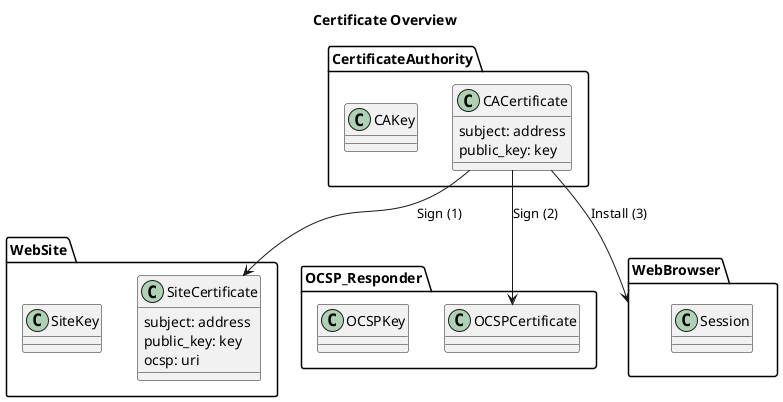 @startuml
title Certificate Overview
package CertificateAuthority {
    class CACertificate {
        subject: address
        public_key: key
    }
    class CAKey

}

package WebSite {
    class SiteCertificate {
        subject: address
        public_key: key
        ocsp: uri

    }
    class SiteKey
}

package OCSP_Responder {
    class OCSPCertificate
    class OCSPKey
}

package WebBrowser {
    class Session
}


CACertificate --> SiteCertificate: Sign (1)
CACertificate --> OCSPCertificate: Sign (2)

CACertificate --> WebBrowser: Install (3)

@enduml